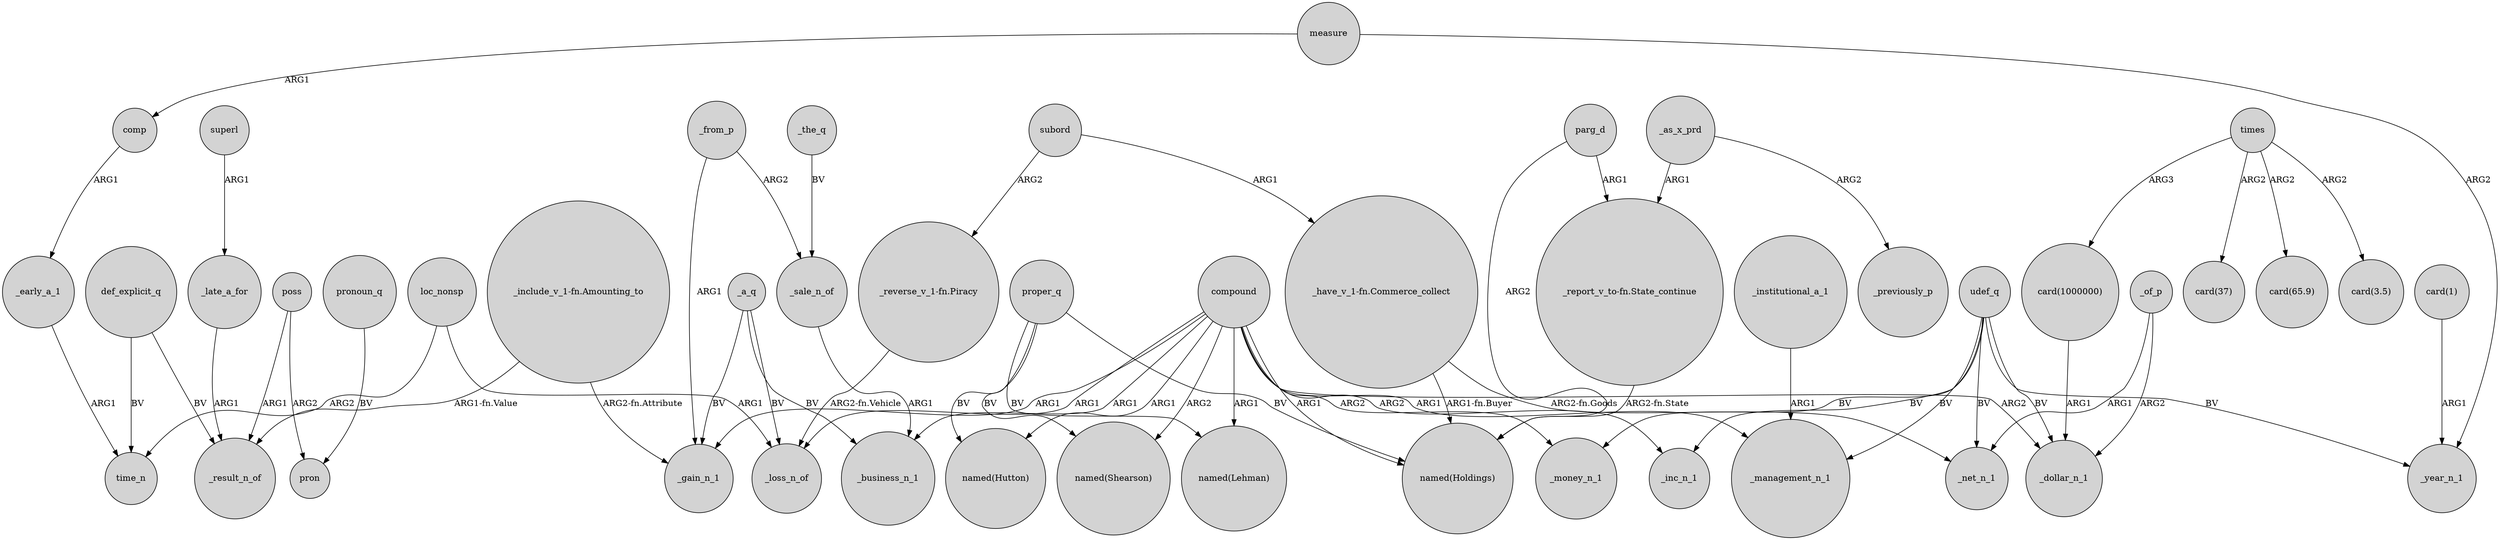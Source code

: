 digraph {
	node [shape=circle style=filled]
	_early_a_1 -> time_n [label=ARG1]
	_a_q -> _loss_n_of [label=BV]
	compound -> "named(Hutton)" [label=ARG1]
	"_include_v_1-fn.Amounting_to" -> _result_n_of [label="ARG1-fn.Value"]
	compound -> "named(Shearson)" [label=ARG2]
	"_report_v_to-fn.State_continue" -> "named(Holdings)" [label="ARG2-fn.State"]
	"_have_v_1-fn.Commerce_collect" -> _net_n_1 [label="ARG2-fn.Goods"]
	"card(1)" -> _year_n_1 [label=ARG1]
	superl -> _late_a_for [label=ARG1]
	times -> "card(1000000)" [label=ARG3]
	_a_q -> _business_n_1 [label=BV]
	"_have_v_1-fn.Commerce_collect" -> "named(Holdings)" [label="ARG1-fn.Buyer"]
	comp -> _early_a_1 [label=ARG1]
	proper_q -> "named(Hutton)" [label=BV]
	"_include_v_1-fn.Amounting_to" -> _gain_n_1 [label="ARG2-fn.Attribute"]
	compound -> _dollar_n_1 [label=ARG2]
	proper_q -> "named(Shearson)" [label=BV]
	parg_d -> "named(Holdings)" [label=ARG2]
	_from_p -> _sale_n_of [label=ARG2]
	subord -> "_have_v_1-fn.Commerce_collect" [label=ARG1]
	udef_q -> _management_n_1 [label=BV]
	pronoun_q -> pron [label=BV]
	udef_q -> _inc_n_1 [label=BV]
	measure -> _year_n_1 [label=ARG2]
	proper_q -> "named(Holdings)" [label=BV]
	poss -> pron [label=ARG2]
	compound -> _loss_n_of [label=ARG1]
	compound -> "named(Lehman)" [label=ARG1]
	compound -> _inc_n_1 [label=ARG2]
	udef_q -> _money_n_1 [label=BV]
	times -> "card(37)" [label=ARG2]
	_as_x_prd -> _previously_p [label=ARG2]
	compound -> _management_n_1 [label=ARG1]
	udef_q -> _net_n_1 [label=BV]
	subord -> "_reverse_v_1-fn.Piracy" [label=ARG2]
	times -> "card(65.9)" [label=ARG2]
	udef_q -> _dollar_n_1 [label=BV]
	_a_q -> _gain_n_1 [label=BV]
	compound -> _money_n_1 [label=ARG2]
	"card(1000000)" -> _dollar_n_1 [label=ARG1]
	_of_p -> _net_n_1 [label=ARG1]
	measure -> comp [label=ARG1]
	compound -> "named(Holdings)" [label=ARG1]
	_as_x_prd -> "_report_v_to-fn.State_continue" [label=ARG1]
	def_explicit_q -> _result_n_of [label=BV]
	def_explicit_q -> time_n [label=BV]
	compound -> _gain_n_1 [label=ARG1]
	"_reverse_v_1-fn.Piracy" -> _loss_n_of [label="ARG2-fn.Vehicle"]
	loc_nonsp -> _loss_n_of [label=ARG1]
	loc_nonsp -> time_n [label=ARG2]
	proper_q -> "named(Lehman)" [label=BV]
	_sale_n_of -> _business_n_1 [label=ARG1]
	udef_q -> _year_n_1 [label=BV]
	compound -> _business_n_1 [label=ARG1]
	_of_p -> _dollar_n_1 [label=ARG2]
	_late_a_for -> _result_n_of [label=ARG1]
	_institutional_a_1 -> _management_n_1 [label=ARG1]
	_from_p -> _gain_n_1 [label=ARG1]
	poss -> _result_n_of [label=ARG1]
	_the_q -> _sale_n_of [label=BV]
	times -> "card(3.5)" [label=ARG2]
	parg_d -> "_report_v_to-fn.State_continue" [label=ARG1]
}
